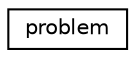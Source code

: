 digraph "Graphical Class Hierarchy"
{
  edge [fontname="Helvetica",fontsize="10",labelfontname="Helvetica",labelfontsize="10"];
  node [fontname="Helvetica",fontsize="10",shape=record];
  rankdir="LR";
  Node1 [label="problem",height=0.2,width=0.4,color="black", fillcolor="white", style="filled",URL="$structproblem.html"];
}
